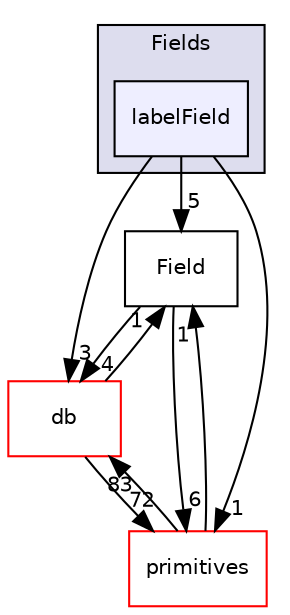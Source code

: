 digraph "src/OpenFOAM/fields/Fields/labelField" {
  bgcolor=transparent;
  compound=true
  node [ fontsize="10", fontname="Helvetica"];
  edge [ labelfontsize="10", labelfontname="Helvetica"];
  subgraph clusterdir_7d364942a13d3ce50f6681364b448a98 {
    graph [ bgcolor="#ddddee", pencolor="black", label="Fields" fontname="Helvetica", fontsize="10", URL="dir_7d364942a13d3ce50f6681364b448a98.html"]
  dir_3a2ce2d91cacc719bd292bc00f4f4fdc [shape=box, label="labelField", style="filled", fillcolor="#eeeeff", pencolor="black", URL="dir_3a2ce2d91cacc719bd292bc00f4f4fdc.html"];
  }
  dir_4ebd9bc21e2e523c28661f024575b5ba [shape=box label="Field" URL="dir_4ebd9bc21e2e523c28661f024575b5ba.html"];
  dir_63c634f7a7cfd679ac26c67fb30fc32f [shape=box label="db" color="red" URL="dir_63c634f7a7cfd679ac26c67fb30fc32f.html"];
  dir_3e50f45338116b169052b428016851aa [shape=box label="primitives" color="red" URL="dir_3e50f45338116b169052b428016851aa.html"];
  dir_3a2ce2d91cacc719bd292bc00f4f4fdc->dir_4ebd9bc21e2e523c28661f024575b5ba [headlabel="5", labeldistance=1.5 headhref="dir_002042_002041.html"];
  dir_3a2ce2d91cacc719bd292bc00f4f4fdc->dir_63c634f7a7cfd679ac26c67fb30fc32f [headlabel="3", labeldistance=1.5 headhref="dir_002042_001952.html"];
  dir_3a2ce2d91cacc719bd292bc00f4f4fdc->dir_3e50f45338116b169052b428016851aa [headlabel="1", labeldistance=1.5 headhref="dir_002042_002324.html"];
  dir_4ebd9bc21e2e523c28661f024575b5ba->dir_63c634f7a7cfd679ac26c67fb30fc32f [headlabel="4", labeldistance=1.5 headhref="dir_002041_001952.html"];
  dir_4ebd9bc21e2e523c28661f024575b5ba->dir_3e50f45338116b169052b428016851aa [headlabel="6", labeldistance=1.5 headhref="dir_002041_002324.html"];
  dir_63c634f7a7cfd679ac26c67fb30fc32f->dir_4ebd9bc21e2e523c28661f024575b5ba [headlabel="1", labeldistance=1.5 headhref="dir_001952_002041.html"];
  dir_63c634f7a7cfd679ac26c67fb30fc32f->dir_3e50f45338116b169052b428016851aa [headlabel="72", labeldistance=1.5 headhref="dir_001952_002324.html"];
  dir_3e50f45338116b169052b428016851aa->dir_4ebd9bc21e2e523c28661f024575b5ba [headlabel="1", labeldistance=1.5 headhref="dir_002324_002041.html"];
  dir_3e50f45338116b169052b428016851aa->dir_63c634f7a7cfd679ac26c67fb30fc32f [headlabel="83", labeldistance=1.5 headhref="dir_002324_001952.html"];
}
